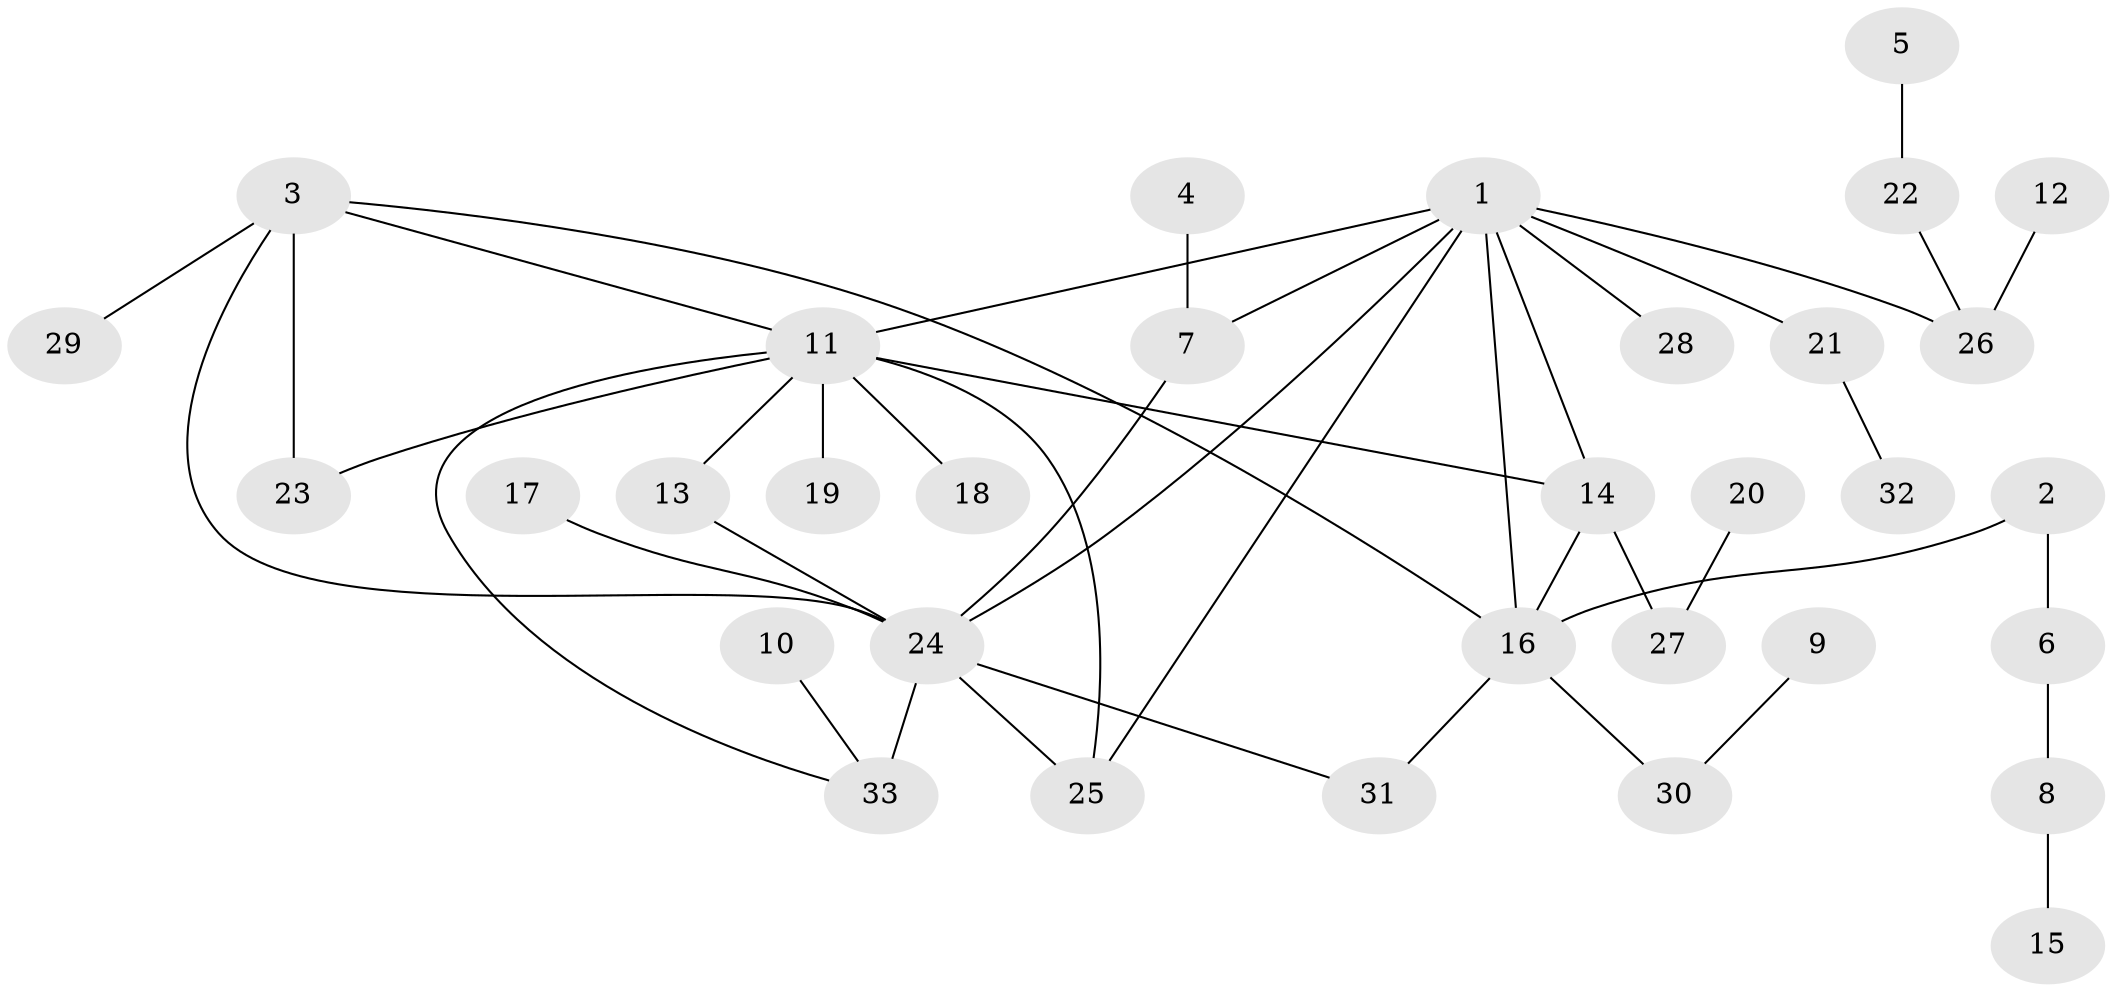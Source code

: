 // original degree distribution, {10: 0.037037037037037035, 4: 0.07407407407407407, 7: 0.037037037037037035, 6: 0.018518518518518517, 5: 0.018518518518518517, 2: 0.24074074074074073, 1: 0.46296296296296297, 3: 0.1111111111111111}
// Generated by graph-tools (version 1.1) at 2025/37/03/04/25 23:37:49]
// undirected, 33 vertices, 43 edges
graph export_dot {
  node [color=gray90,style=filled];
  1;
  2;
  3;
  4;
  5;
  6;
  7;
  8;
  9;
  10;
  11;
  12;
  13;
  14;
  15;
  16;
  17;
  18;
  19;
  20;
  21;
  22;
  23;
  24;
  25;
  26;
  27;
  28;
  29;
  30;
  31;
  32;
  33;
  1 -- 7 [weight=1.0];
  1 -- 11 [weight=1.0];
  1 -- 14 [weight=1.0];
  1 -- 16 [weight=1.0];
  1 -- 21 [weight=1.0];
  1 -- 24 [weight=1.0];
  1 -- 25 [weight=1.0];
  1 -- 26 [weight=1.0];
  1 -- 28 [weight=1.0];
  2 -- 6 [weight=1.0];
  2 -- 16 [weight=1.0];
  3 -- 11 [weight=1.0];
  3 -- 16 [weight=1.0];
  3 -- 23 [weight=1.0];
  3 -- 24 [weight=1.0];
  3 -- 29 [weight=1.0];
  4 -- 7 [weight=1.0];
  5 -- 22 [weight=1.0];
  6 -- 8 [weight=1.0];
  7 -- 24 [weight=1.0];
  8 -- 15 [weight=1.0];
  9 -- 30 [weight=1.0];
  10 -- 33 [weight=1.0];
  11 -- 13 [weight=1.0];
  11 -- 14 [weight=1.0];
  11 -- 18 [weight=1.0];
  11 -- 19 [weight=1.0];
  11 -- 23 [weight=1.0];
  11 -- 25 [weight=1.0];
  11 -- 33 [weight=1.0];
  12 -- 26 [weight=1.0];
  13 -- 24 [weight=1.0];
  14 -- 16 [weight=1.0];
  14 -- 27 [weight=1.0];
  16 -- 30 [weight=1.0];
  16 -- 31 [weight=1.0];
  17 -- 24 [weight=1.0];
  20 -- 27 [weight=1.0];
  21 -- 32 [weight=1.0];
  22 -- 26 [weight=1.0];
  24 -- 25 [weight=1.0];
  24 -- 31 [weight=1.0];
  24 -- 33 [weight=2.0];
}
